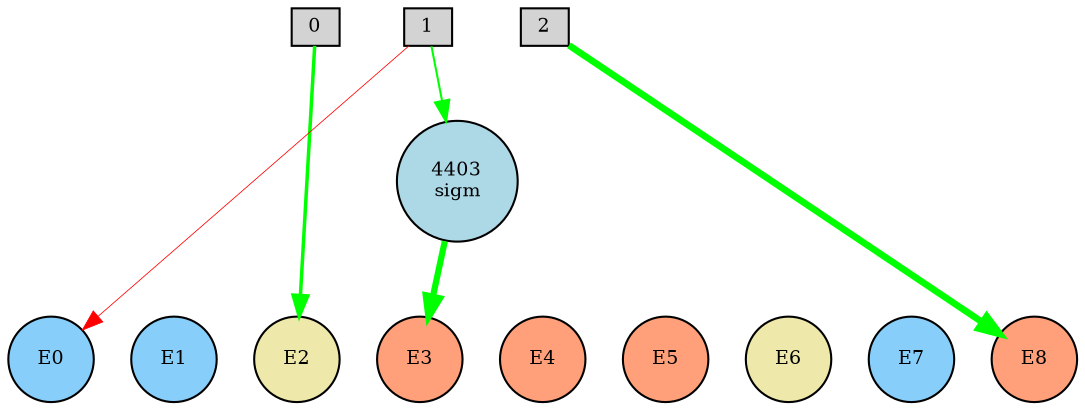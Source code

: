 digraph {
	node [fontsize=9 height=0.2 shape=circle width=0.2]
	subgraph inputs {
		node [shape=box style=filled]
		rank=source
		0 [fillcolor=lightgray]
		1 [fillcolor=lightgray]
		0 -> 1 [style=invis]
		2 [fillcolor=lightgray]
		1 -> 2 [style=invis]
	}
	subgraph outputs {
		node [style=filled]
		rank=sink
		E0 [fillcolor=lightskyblue fontsize=9 height=0.2 shape=circle width=0.2]
		E1 [fillcolor=lightskyblue fontsize=9 height=0.2 shape=circle width=0.2]
		E0 -> E1 [style=invis]
		E2 [fillcolor=palegoldenrod fontsize=9 height=0.2 shape=circle width=0.2]
		E1 -> E2 [style=invis]
		E3 [fillcolor=lightsalmon fontsize=9 height=0.2 shape=circle width=0.2]
		E2 -> E3 [style=invis]
		E4 [fillcolor=lightsalmon fontsize=9 height=0.2 shape=circle width=0.2]
		E3 -> E4 [style=invis]
		E5 [fillcolor=lightsalmon fontsize=9 height=0.2 shape=circle width=0.2]
		E4 -> E5 [style=invis]
		E6 [fillcolor=palegoldenrod fontsize=9 height=0.2 shape=circle width=0.2]
		E5 -> E6 [style=invis]
		E7 [fillcolor=lightskyblue fontsize=9 height=0.2 shape=circle width=0.2]
		E6 -> E7 [style=invis]
		E8 [fillcolor=lightsalmon fontsize=9 height=0.2 shape=circle width=0.2]
		E7 -> E8 [style=invis]
	}
	4403 [label="4403
sigm" fillcolor=lightblue style=filled]
	2 -> E8 [color=green penwidth=3.223193675771787 style=solid]
	0 -> E2 [color=green penwidth=1.6838008402308533 style=solid]
	1 -> 4403 [color=green penwidth=0.9838517384409712 style=solid]
	4403 -> E3 [color=green penwidth=2.992900003687778 style=solid]
	1 -> E0 [color=red penwidth=0.38548886855874775 style=solid]
}
